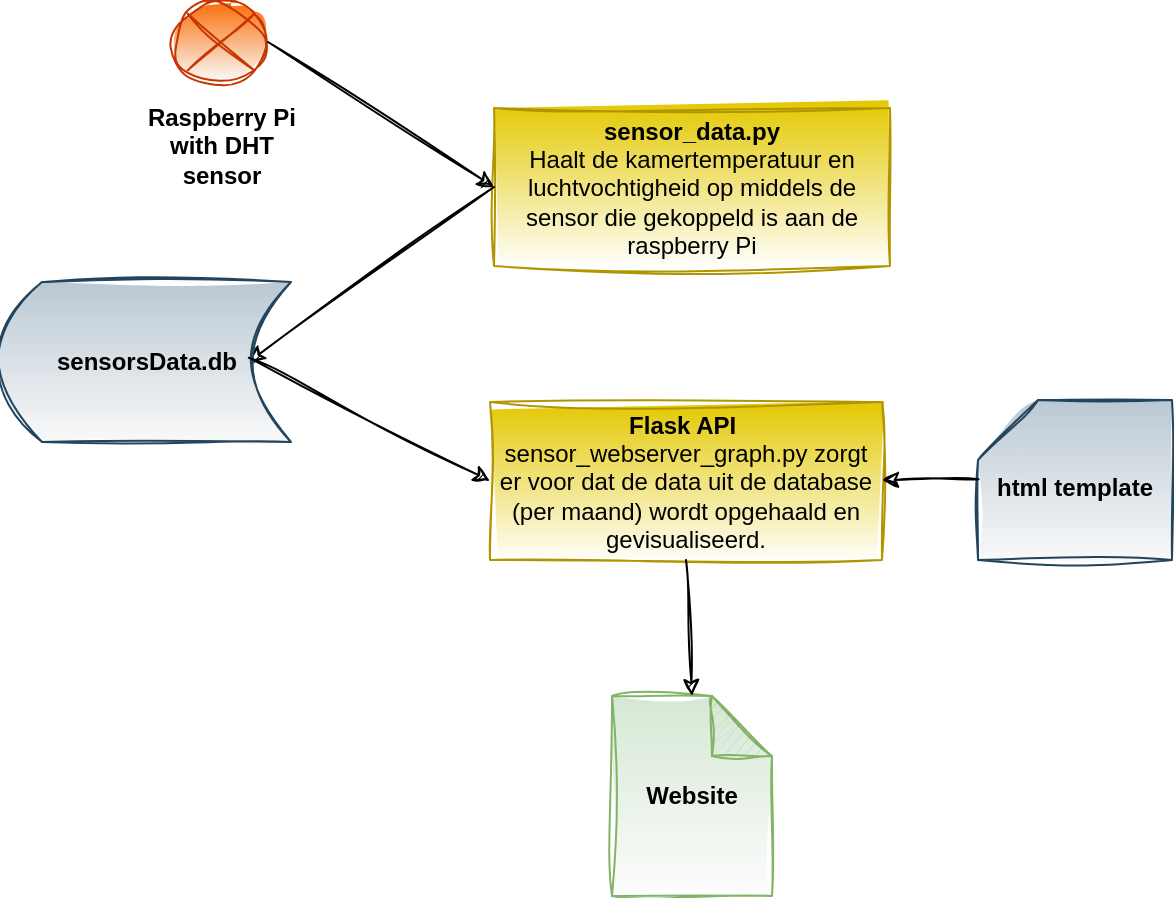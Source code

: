 <mxfile>
    <diagram id="djTwBXkwdc9C2080poBp" name="Page-1">
        <mxGraphModel dx="601" dy="403" grid="0" gridSize="10" guides="1" tooltips="1" connect="1" arrows="0" fold="1" page="1" pageScale="1" pageWidth="827" pageHeight="1169" background="none" math="0" shadow="0">
            <root>
                <mxCell id="0"/>
                <mxCell id="1" parent="0"/>
                <mxCell id="21" value="&lt;b&gt;sensor_data.py&lt;/b&gt;&lt;br&gt;Haalt de kamertemperatuur en luchtvochtigheid op middels de sensor die gekoppeld is aan de raspberry Pi" style="rounded=0;whiteSpace=wrap;html=1;sketch=1;hachureGap=4;jiggle=2;curveFitting=1;fontFamily=Helvetica;fontSize=12;fillColor=#e3c800;strokeColor=#B09500;fontColor=#000000;gradientColor=#FFFFFF;" parent="1" vertex="1">
                    <mxGeometry x="340" y="162" width="198" height="79" as="geometry"/>
                </mxCell>
                <mxCell id="22" value="" style="endArrow=classic;html=1;sketch=1;hachureGap=4;jiggle=2;curveFitting=1;fontFamily=Architects Daughter;fontSource=https%3A%2F%2Ffonts.googleapis.com%2Fcss%3Ffamily%3DArchitects%2BDaughter;fontSize=12;exitX=0;exitY=0.5;exitDx=0;exitDy=0;entryX=0.852;entryY=0.5;entryDx=0;entryDy=0;entryPerimeter=0;" parent="1" source="21" target="23" edge="1">
                    <mxGeometry width="50" height="50" relative="1" as="geometry">
                        <mxPoint x="410" y="347" as="sourcePoint"/>
                        <mxPoint x="239" y="289" as="targetPoint"/>
                    </mxGeometry>
                </mxCell>
                <mxCell id="23" value="sensorsData.db" style="shape=dataStorage;whiteSpace=wrap;html=1;fixedSize=1;sketch=1;hachureGap=4;jiggle=2;curveFitting=1;fontFamily=Helvetica;fontSize=12;fillColor=#bac8d3;strokeColor=#23445d;fontStyle=1;gradientColor=#FAFAFA;" parent="1" vertex="1">
                    <mxGeometry x="94" y="249" width="144.5" height="80" as="geometry"/>
                </mxCell>
                <mxCell id="25" value="" style="shape=sumEllipse;perimeter=ellipsePerimeter;whiteSpace=wrap;html=1;backgroundOutline=1;sketch=1;hachureGap=4;jiggle=2;curveFitting=1;fontFamily=Helvetica;fontSize=12;fillColor=#fa6800;strokeColor=#C73500;fontColor=#000000;gradientColor=#FAFAFA;" parent="1" vertex="1">
                    <mxGeometry x="180" y="109" width="47" height="40" as="geometry"/>
                </mxCell>
                <mxCell id="26" value="Raspberry Pi with DHT sensor" style="text;html=1;strokeColor=none;fillColor=none;align=center;verticalAlign=middle;whiteSpace=wrap;rounded=0;sketch=1;hachureGap=4;jiggle=2;curveFitting=1;fontFamily=Helvetica;fontSize=12;fontStyle=1" parent="1" vertex="1">
                    <mxGeometry x="163.5" y="166" width="80" height="30" as="geometry"/>
                </mxCell>
                <mxCell id="27" value="" style="endArrow=classic;html=1;sketch=1;hachureGap=4;jiggle=2;curveFitting=1;fontFamily=Architects Daughter;fontSource=https%3A%2F%2Ffonts.googleapis.com%2Fcss%3Ffamily%3DArchitects%2BDaughter;fontSize=12;exitX=1;exitY=0.5;exitDx=0;exitDy=0;entryX=0;entryY=0.5;entryDx=0;entryDy=0;" parent="1" source="25" target="21" edge="1">
                    <mxGeometry width="50" height="50" relative="1" as="geometry">
                        <mxPoint x="375" y="335" as="sourcePoint"/>
                        <mxPoint x="335" y="190" as="targetPoint"/>
                    </mxGeometry>
                </mxCell>
                <mxCell id="28" value="" style="endArrow=classic;html=1;sketch=1;hachureGap=4;jiggle=2;curveFitting=1;fontFamily=Architects Daughter;fontSource=https%3A%2F%2Ffonts.googleapis.com%2Fcss%3Ffamily%3DArchitects%2BDaughter;fontSize=12;entryX=0;entryY=0.5;entryDx=0;entryDy=0;exitX=0.854;exitY=0.473;exitDx=0;exitDy=0;exitPerimeter=0;" parent="1" source="23" target="29" edge="1">
                    <mxGeometry width="50" height="50" relative="1" as="geometry">
                        <mxPoint x="375" y="335" as="sourcePoint"/>
                        <mxPoint x="336" y="343" as="targetPoint"/>
                    </mxGeometry>
                </mxCell>
                <mxCell id="29" value="&lt;b&gt;Flask API&amp;nbsp;&lt;/b&gt;&lt;br&gt;sensor_webserver_graph.py zorgt er voor dat de data uit de database (per maand) wordt opgehaald en gevisualiseerd." style="rounded=0;whiteSpace=wrap;html=1;sketch=1;hachureGap=4;jiggle=2;curveFitting=1;fontFamily=Helvetica;fontSize=12;fillColor=#e3c800;strokeColor=#B09500;fontColor=#000000;gradientColor=#ffffff;" parent="1" vertex="1">
                    <mxGeometry x="338" y="309" width="196" height="79" as="geometry"/>
                </mxCell>
                <mxCell id="30" value="Website" style="shape=note;whiteSpace=wrap;html=1;backgroundOutline=1;darkOpacity=0.05;sketch=1;hachureGap=4;jiggle=2;curveFitting=1;fontFamily=Helvetica;fontSize=12;fillColor=#d5e8d4;strokeColor=#82b366;fontStyle=1;gradientColor=#FCFCFC;" parent="1" vertex="1">
                    <mxGeometry x="399" y="456" width="80" height="100" as="geometry"/>
                </mxCell>
                <mxCell id="31" value="" style="endArrow=classic;html=1;sketch=1;hachureGap=4;jiggle=2;curveFitting=1;fontFamily=Architects Daughter;fontSource=https%3A%2F%2Ffonts.googleapis.com%2Fcss%3Ffamily%3DArchitects%2BDaughter;fontSize=12;exitX=0.5;exitY=1;exitDx=0;exitDy=0;entryX=0.5;entryY=0;entryDx=0;entryDy=0;entryPerimeter=0;" parent="1" source="29" target="30" edge="1">
                    <mxGeometry width="50" height="50" relative="1" as="geometry">
                        <mxPoint x="375" y="328" as="sourcePoint"/>
                        <mxPoint x="430" y="450" as="targetPoint"/>
                    </mxGeometry>
                </mxCell>
                <mxCell id="32" value="&lt;font style=&quot;font-size: 12px;&quot;&gt;html template&lt;/font&gt;" style="shape=card;whiteSpace=wrap;html=1;sketch=1;hachureGap=4;jiggle=2;curveFitting=1;fontFamily=Helvetica;fontSize=20;fillColor=#bac8d3;strokeColor=#23445d;fontStyle=1;gradientColor=#FAFAFA;" parent="1" vertex="1">
                    <mxGeometry x="582" y="308" width="97" height="80" as="geometry"/>
                </mxCell>
                <mxCell id="33" value="" style="endArrow=classic;html=1;sketch=1;hachureGap=4;jiggle=2;curveFitting=1;fontFamily=Architects Daughter;fontSource=https%3A%2F%2Ffonts.googleapis.com%2Fcss%3Ffamily%3DArchitects%2BDaughter;fontSize=12;exitX=0.003;exitY=0.495;exitDx=0;exitDy=0;exitPerimeter=0;entryX=0.003;entryY=0.495;entryDx=0;entryDy=0;entryPerimeter=0;" parent="1" source="32" edge="1">
                    <mxGeometry width="50" height="50" relative="1" as="geometry">
                        <mxPoint x="584" y="348" as="sourcePoint"/>
                        <mxPoint x="534.003" y="348" as="targetPoint"/>
                    </mxGeometry>
                </mxCell>
            </root>
        </mxGraphModel>
    </diagram>
</mxfile>
